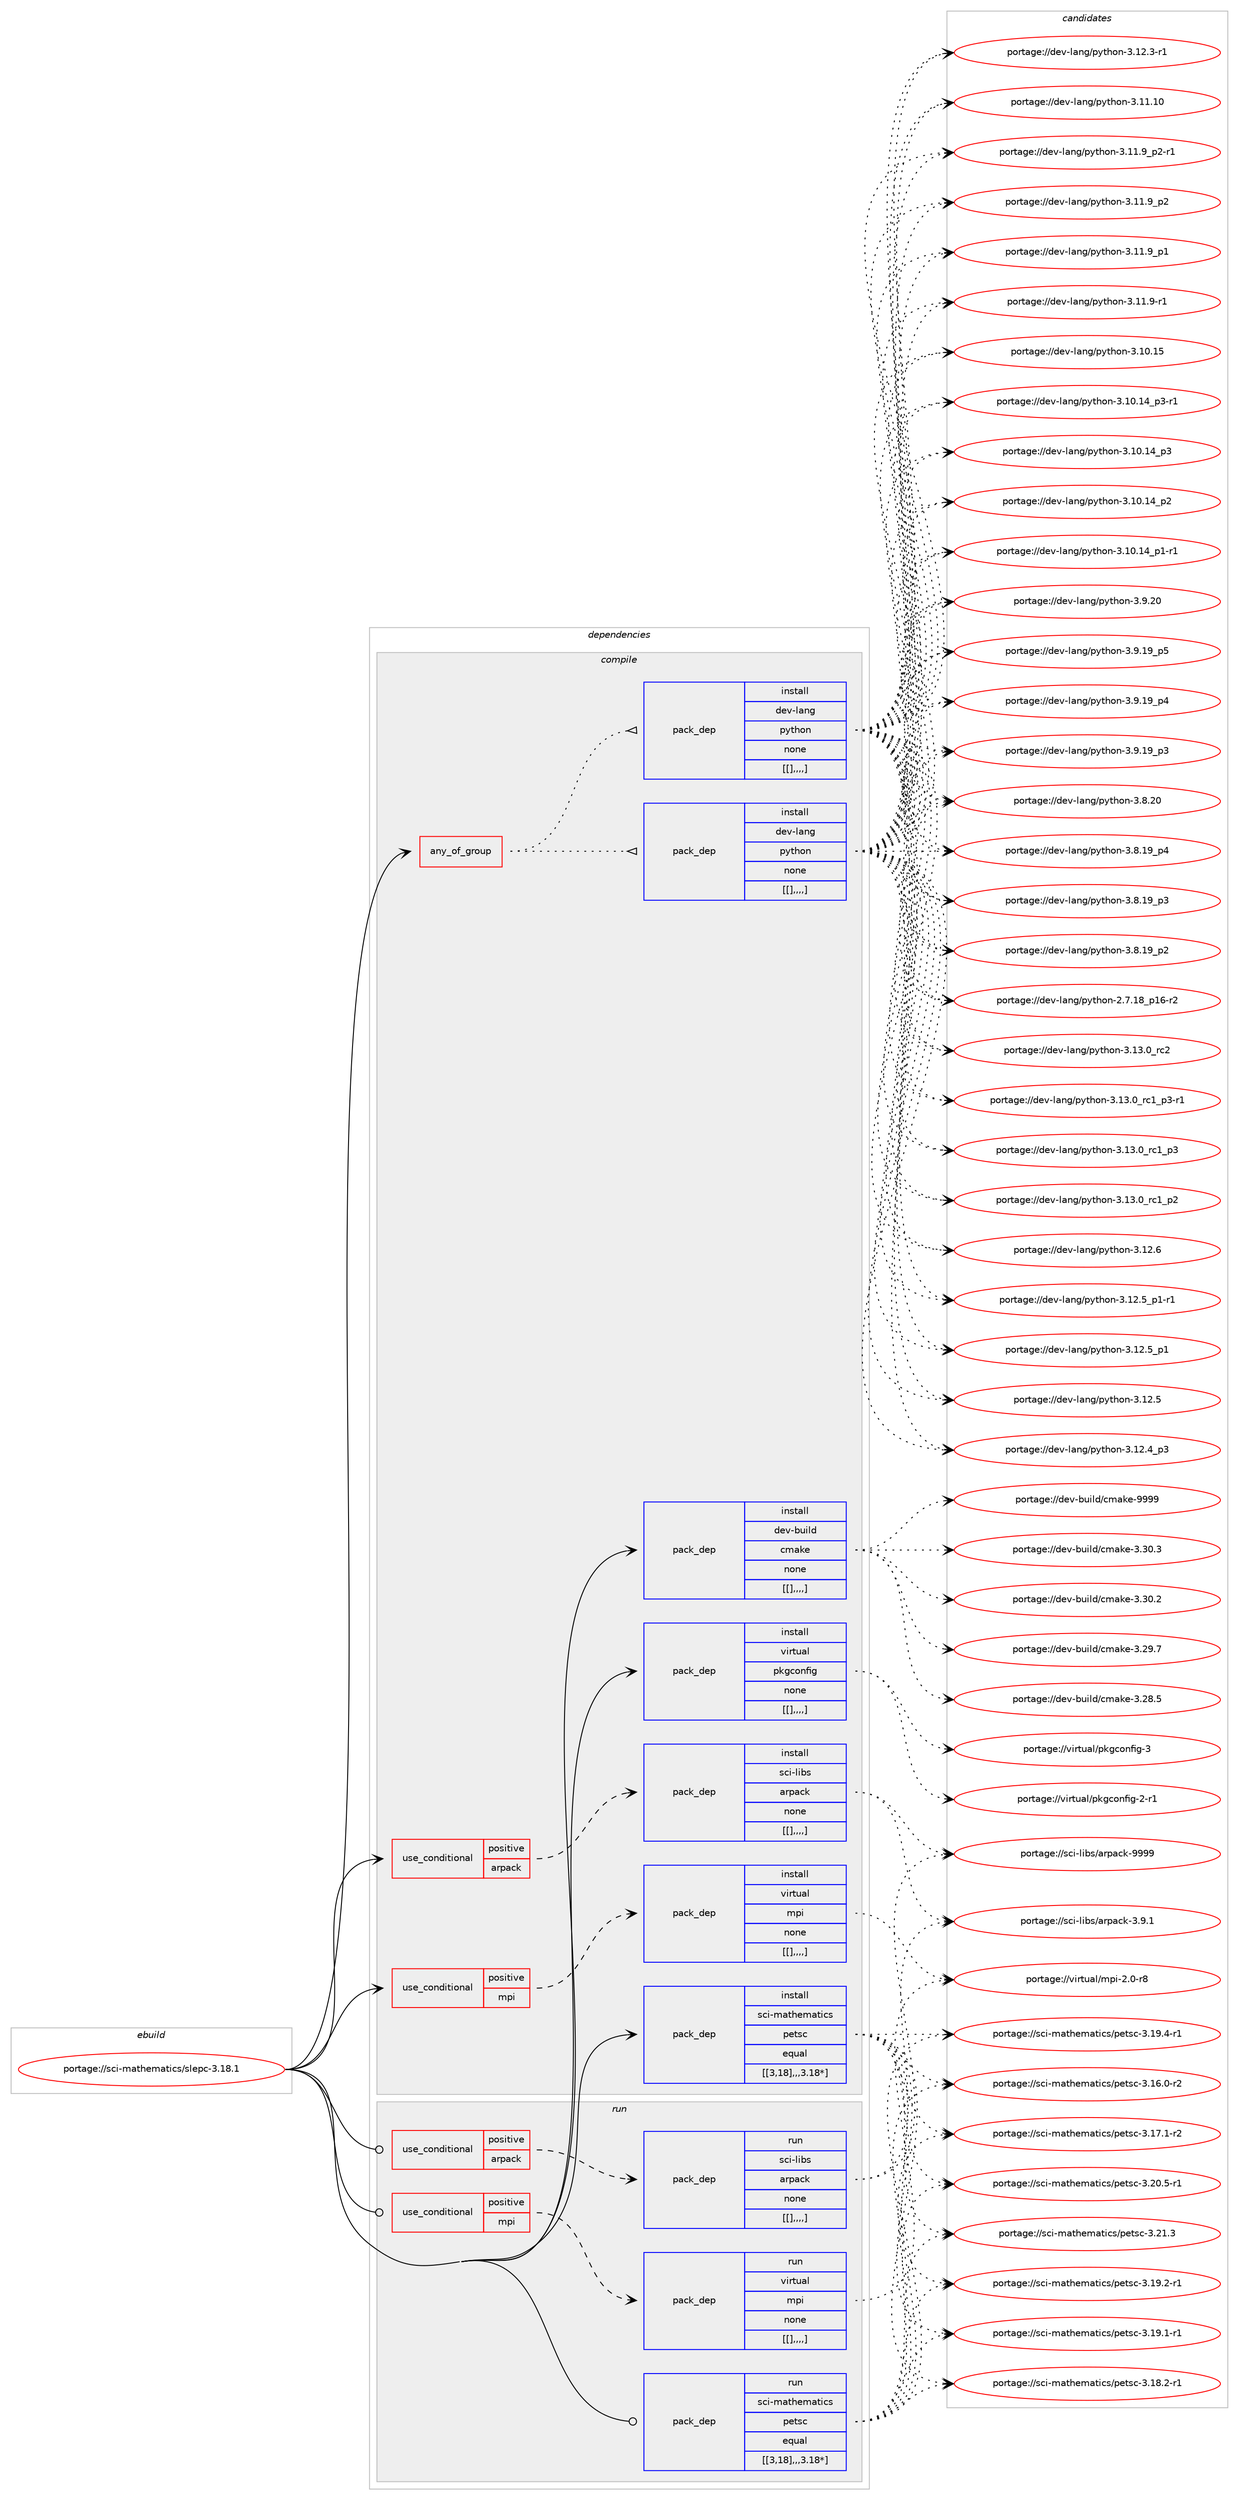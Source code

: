digraph prolog {

# *************
# Graph options
# *************

newrank=true;
concentrate=true;
compound=true;
graph [rankdir=LR,fontname=Helvetica,fontsize=10,ranksep=1.5];#, ranksep=2.5, nodesep=0.2];
edge  [arrowhead=vee];
node  [fontname=Helvetica,fontsize=10];

# **********
# The ebuild
# **********

subgraph cluster_leftcol {
color=gray;
label=<<i>ebuild</i>>;
id [label="portage://sci-mathematics/slepc-3.18.1", color=red, width=4, href="../sci-mathematics/slepc-3.18.1.svg"];
}

# ****************
# The dependencies
# ****************

subgraph cluster_midcol {
color=gray;
label=<<i>dependencies</i>>;
subgraph cluster_compile {
fillcolor="#eeeeee";
style=filled;
label=<<i>compile</i>>;
subgraph any2833 {
dependency426117 [label=<<TABLE BORDER="0" CELLBORDER="1" CELLSPACING="0" CELLPADDING="4"><TR><TD CELLPADDING="10">any_of_group</TD></TR></TABLE>>, shape=none, color=red];subgraph pack310322 {
dependency426118 [label=<<TABLE BORDER="0" CELLBORDER="1" CELLSPACING="0" CELLPADDING="4" WIDTH="220"><TR><TD ROWSPAN="6" CELLPADDING="30">pack_dep</TD></TR><TR><TD WIDTH="110">install</TD></TR><TR><TD>dev-lang</TD></TR><TR><TD>python</TD></TR><TR><TD>none</TD></TR><TR><TD>[[],,,,]</TD></TR></TABLE>>, shape=none, color=blue];
}
dependency426117:e -> dependency426118:w [weight=20,style="dotted",arrowhead="oinv"];
subgraph pack310323 {
dependency426119 [label=<<TABLE BORDER="0" CELLBORDER="1" CELLSPACING="0" CELLPADDING="4" WIDTH="220"><TR><TD ROWSPAN="6" CELLPADDING="30">pack_dep</TD></TR><TR><TD WIDTH="110">install</TD></TR><TR><TD>dev-lang</TD></TR><TR><TD>python</TD></TR><TR><TD>none</TD></TR><TR><TD>[[],,,,]</TD></TR></TABLE>>, shape=none, color=blue];
}
dependency426117:e -> dependency426119:w [weight=20,style="dotted",arrowhead="oinv"];
}
id:e -> dependency426117:w [weight=20,style="solid",arrowhead="vee"];
subgraph cond112763 {
dependency426120 [label=<<TABLE BORDER="0" CELLBORDER="1" CELLSPACING="0" CELLPADDING="4"><TR><TD ROWSPAN="3" CELLPADDING="10">use_conditional</TD></TR><TR><TD>positive</TD></TR><TR><TD>arpack</TD></TR></TABLE>>, shape=none, color=red];
subgraph pack310324 {
dependency426121 [label=<<TABLE BORDER="0" CELLBORDER="1" CELLSPACING="0" CELLPADDING="4" WIDTH="220"><TR><TD ROWSPAN="6" CELLPADDING="30">pack_dep</TD></TR><TR><TD WIDTH="110">install</TD></TR><TR><TD>sci-libs</TD></TR><TR><TD>arpack</TD></TR><TR><TD>none</TD></TR><TR><TD>[[],,,,]</TD></TR></TABLE>>, shape=none, color=blue];
}
dependency426120:e -> dependency426121:w [weight=20,style="dashed",arrowhead="vee"];
}
id:e -> dependency426120:w [weight=20,style="solid",arrowhead="vee"];
subgraph cond112764 {
dependency426122 [label=<<TABLE BORDER="0" CELLBORDER="1" CELLSPACING="0" CELLPADDING="4"><TR><TD ROWSPAN="3" CELLPADDING="10">use_conditional</TD></TR><TR><TD>positive</TD></TR><TR><TD>mpi</TD></TR></TABLE>>, shape=none, color=red];
subgraph pack310325 {
dependency426123 [label=<<TABLE BORDER="0" CELLBORDER="1" CELLSPACING="0" CELLPADDING="4" WIDTH="220"><TR><TD ROWSPAN="6" CELLPADDING="30">pack_dep</TD></TR><TR><TD WIDTH="110">install</TD></TR><TR><TD>virtual</TD></TR><TR><TD>mpi</TD></TR><TR><TD>none</TD></TR><TR><TD>[[],,,,]</TD></TR></TABLE>>, shape=none, color=blue];
}
dependency426122:e -> dependency426123:w [weight=20,style="dashed",arrowhead="vee"];
}
id:e -> dependency426122:w [weight=20,style="solid",arrowhead="vee"];
subgraph pack310326 {
dependency426124 [label=<<TABLE BORDER="0" CELLBORDER="1" CELLSPACING="0" CELLPADDING="4" WIDTH="220"><TR><TD ROWSPAN="6" CELLPADDING="30">pack_dep</TD></TR><TR><TD WIDTH="110">install</TD></TR><TR><TD>dev-build</TD></TR><TR><TD>cmake</TD></TR><TR><TD>none</TD></TR><TR><TD>[[],,,,]</TD></TR></TABLE>>, shape=none, color=blue];
}
id:e -> dependency426124:w [weight=20,style="solid",arrowhead="vee"];
subgraph pack310327 {
dependency426125 [label=<<TABLE BORDER="0" CELLBORDER="1" CELLSPACING="0" CELLPADDING="4" WIDTH="220"><TR><TD ROWSPAN="6" CELLPADDING="30">pack_dep</TD></TR><TR><TD WIDTH="110">install</TD></TR><TR><TD>sci-mathematics</TD></TR><TR><TD>petsc</TD></TR><TR><TD>equal</TD></TR><TR><TD>[[3,18],,,3.18*]</TD></TR></TABLE>>, shape=none, color=blue];
}
id:e -> dependency426125:w [weight=20,style="solid",arrowhead="vee"];
subgraph pack310328 {
dependency426126 [label=<<TABLE BORDER="0" CELLBORDER="1" CELLSPACING="0" CELLPADDING="4" WIDTH="220"><TR><TD ROWSPAN="6" CELLPADDING="30">pack_dep</TD></TR><TR><TD WIDTH="110">install</TD></TR><TR><TD>virtual</TD></TR><TR><TD>pkgconfig</TD></TR><TR><TD>none</TD></TR><TR><TD>[[],,,,]</TD></TR></TABLE>>, shape=none, color=blue];
}
id:e -> dependency426126:w [weight=20,style="solid",arrowhead="vee"];
}
subgraph cluster_compileandrun {
fillcolor="#eeeeee";
style=filled;
label=<<i>compile and run</i>>;
}
subgraph cluster_run {
fillcolor="#eeeeee";
style=filled;
label=<<i>run</i>>;
subgraph cond112765 {
dependency426127 [label=<<TABLE BORDER="0" CELLBORDER="1" CELLSPACING="0" CELLPADDING="4"><TR><TD ROWSPAN="3" CELLPADDING="10">use_conditional</TD></TR><TR><TD>positive</TD></TR><TR><TD>arpack</TD></TR></TABLE>>, shape=none, color=red];
subgraph pack310329 {
dependency426128 [label=<<TABLE BORDER="0" CELLBORDER="1" CELLSPACING="0" CELLPADDING="4" WIDTH="220"><TR><TD ROWSPAN="6" CELLPADDING="30">pack_dep</TD></TR><TR><TD WIDTH="110">run</TD></TR><TR><TD>sci-libs</TD></TR><TR><TD>arpack</TD></TR><TR><TD>none</TD></TR><TR><TD>[[],,,,]</TD></TR></TABLE>>, shape=none, color=blue];
}
dependency426127:e -> dependency426128:w [weight=20,style="dashed",arrowhead="vee"];
}
id:e -> dependency426127:w [weight=20,style="solid",arrowhead="odot"];
subgraph cond112766 {
dependency426129 [label=<<TABLE BORDER="0" CELLBORDER="1" CELLSPACING="0" CELLPADDING="4"><TR><TD ROWSPAN="3" CELLPADDING="10">use_conditional</TD></TR><TR><TD>positive</TD></TR><TR><TD>mpi</TD></TR></TABLE>>, shape=none, color=red];
subgraph pack310330 {
dependency426130 [label=<<TABLE BORDER="0" CELLBORDER="1" CELLSPACING="0" CELLPADDING="4" WIDTH="220"><TR><TD ROWSPAN="6" CELLPADDING="30">pack_dep</TD></TR><TR><TD WIDTH="110">run</TD></TR><TR><TD>virtual</TD></TR><TR><TD>mpi</TD></TR><TR><TD>none</TD></TR><TR><TD>[[],,,,]</TD></TR></TABLE>>, shape=none, color=blue];
}
dependency426129:e -> dependency426130:w [weight=20,style="dashed",arrowhead="vee"];
}
id:e -> dependency426129:w [weight=20,style="solid",arrowhead="odot"];
subgraph pack310331 {
dependency426131 [label=<<TABLE BORDER="0" CELLBORDER="1" CELLSPACING="0" CELLPADDING="4" WIDTH="220"><TR><TD ROWSPAN="6" CELLPADDING="30">pack_dep</TD></TR><TR><TD WIDTH="110">run</TD></TR><TR><TD>sci-mathematics</TD></TR><TR><TD>petsc</TD></TR><TR><TD>equal</TD></TR><TR><TD>[[3,18],,,3.18*]</TD></TR></TABLE>>, shape=none, color=blue];
}
id:e -> dependency426131:w [weight=20,style="solid",arrowhead="odot"];
}
}

# **************
# The candidates
# **************

subgraph cluster_choices {
rank=same;
color=gray;
label=<<i>candidates</i>>;

subgraph choice310322 {
color=black;
nodesep=1;
choice10010111845108971101034711212111610411111045514649514648951149950 [label="portage://dev-lang/python-3.13.0_rc2", color=red, width=4,href="../dev-lang/python-3.13.0_rc2.svg"];
choice1001011184510897110103471121211161041111104551464951464895114994995112514511449 [label="portage://dev-lang/python-3.13.0_rc1_p3-r1", color=red, width=4,href="../dev-lang/python-3.13.0_rc1_p3-r1.svg"];
choice100101118451089711010347112121116104111110455146495146489511499499511251 [label="portage://dev-lang/python-3.13.0_rc1_p3", color=red, width=4,href="../dev-lang/python-3.13.0_rc1_p3.svg"];
choice100101118451089711010347112121116104111110455146495146489511499499511250 [label="portage://dev-lang/python-3.13.0_rc1_p2", color=red, width=4,href="../dev-lang/python-3.13.0_rc1_p2.svg"];
choice10010111845108971101034711212111610411111045514649504654 [label="portage://dev-lang/python-3.12.6", color=red, width=4,href="../dev-lang/python-3.12.6.svg"];
choice1001011184510897110103471121211161041111104551464950465395112494511449 [label="portage://dev-lang/python-3.12.5_p1-r1", color=red, width=4,href="../dev-lang/python-3.12.5_p1-r1.svg"];
choice100101118451089711010347112121116104111110455146495046539511249 [label="portage://dev-lang/python-3.12.5_p1", color=red, width=4,href="../dev-lang/python-3.12.5_p1.svg"];
choice10010111845108971101034711212111610411111045514649504653 [label="portage://dev-lang/python-3.12.5", color=red, width=4,href="../dev-lang/python-3.12.5.svg"];
choice100101118451089711010347112121116104111110455146495046529511251 [label="portage://dev-lang/python-3.12.4_p3", color=red, width=4,href="../dev-lang/python-3.12.4_p3.svg"];
choice100101118451089711010347112121116104111110455146495046514511449 [label="portage://dev-lang/python-3.12.3-r1", color=red, width=4,href="../dev-lang/python-3.12.3-r1.svg"];
choice1001011184510897110103471121211161041111104551464949464948 [label="portage://dev-lang/python-3.11.10", color=red, width=4,href="../dev-lang/python-3.11.10.svg"];
choice1001011184510897110103471121211161041111104551464949465795112504511449 [label="portage://dev-lang/python-3.11.9_p2-r1", color=red, width=4,href="../dev-lang/python-3.11.9_p2-r1.svg"];
choice100101118451089711010347112121116104111110455146494946579511250 [label="portage://dev-lang/python-3.11.9_p2", color=red, width=4,href="../dev-lang/python-3.11.9_p2.svg"];
choice100101118451089711010347112121116104111110455146494946579511249 [label="portage://dev-lang/python-3.11.9_p1", color=red, width=4,href="../dev-lang/python-3.11.9_p1.svg"];
choice100101118451089711010347112121116104111110455146494946574511449 [label="portage://dev-lang/python-3.11.9-r1", color=red, width=4,href="../dev-lang/python-3.11.9-r1.svg"];
choice1001011184510897110103471121211161041111104551464948464953 [label="portage://dev-lang/python-3.10.15", color=red, width=4,href="../dev-lang/python-3.10.15.svg"];
choice100101118451089711010347112121116104111110455146494846495295112514511449 [label="portage://dev-lang/python-3.10.14_p3-r1", color=red, width=4,href="../dev-lang/python-3.10.14_p3-r1.svg"];
choice10010111845108971101034711212111610411111045514649484649529511251 [label="portage://dev-lang/python-3.10.14_p3", color=red, width=4,href="../dev-lang/python-3.10.14_p3.svg"];
choice10010111845108971101034711212111610411111045514649484649529511250 [label="portage://dev-lang/python-3.10.14_p2", color=red, width=4,href="../dev-lang/python-3.10.14_p2.svg"];
choice100101118451089711010347112121116104111110455146494846495295112494511449 [label="portage://dev-lang/python-3.10.14_p1-r1", color=red, width=4,href="../dev-lang/python-3.10.14_p1-r1.svg"];
choice10010111845108971101034711212111610411111045514657465048 [label="portage://dev-lang/python-3.9.20", color=red, width=4,href="../dev-lang/python-3.9.20.svg"];
choice100101118451089711010347112121116104111110455146574649579511253 [label="portage://dev-lang/python-3.9.19_p5", color=red, width=4,href="../dev-lang/python-3.9.19_p5.svg"];
choice100101118451089711010347112121116104111110455146574649579511252 [label="portage://dev-lang/python-3.9.19_p4", color=red, width=4,href="../dev-lang/python-3.9.19_p4.svg"];
choice100101118451089711010347112121116104111110455146574649579511251 [label="portage://dev-lang/python-3.9.19_p3", color=red, width=4,href="../dev-lang/python-3.9.19_p3.svg"];
choice10010111845108971101034711212111610411111045514656465048 [label="portage://dev-lang/python-3.8.20", color=red, width=4,href="../dev-lang/python-3.8.20.svg"];
choice100101118451089711010347112121116104111110455146564649579511252 [label="portage://dev-lang/python-3.8.19_p4", color=red, width=4,href="../dev-lang/python-3.8.19_p4.svg"];
choice100101118451089711010347112121116104111110455146564649579511251 [label="portage://dev-lang/python-3.8.19_p3", color=red, width=4,href="../dev-lang/python-3.8.19_p3.svg"];
choice100101118451089711010347112121116104111110455146564649579511250 [label="portage://dev-lang/python-3.8.19_p2", color=red, width=4,href="../dev-lang/python-3.8.19_p2.svg"];
choice100101118451089711010347112121116104111110455046554649569511249544511450 [label="portage://dev-lang/python-2.7.18_p16-r2", color=red, width=4,href="../dev-lang/python-2.7.18_p16-r2.svg"];
dependency426118:e -> choice10010111845108971101034711212111610411111045514649514648951149950:w [style=dotted,weight="100"];
dependency426118:e -> choice1001011184510897110103471121211161041111104551464951464895114994995112514511449:w [style=dotted,weight="100"];
dependency426118:e -> choice100101118451089711010347112121116104111110455146495146489511499499511251:w [style=dotted,weight="100"];
dependency426118:e -> choice100101118451089711010347112121116104111110455146495146489511499499511250:w [style=dotted,weight="100"];
dependency426118:e -> choice10010111845108971101034711212111610411111045514649504654:w [style=dotted,weight="100"];
dependency426118:e -> choice1001011184510897110103471121211161041111104551464950465395112494511449:w [style=dotted,weight="100"];
dependency426118:e -> choice100101118451089711010347112121116104111110455146495046539511249:w [style=dotted,weight="100"];
dependency426118:e -> choice10010111845108971101034711212111610411111045514649504653:w [style=dotted,weight="100"];
dependency426118:e -> choice100101118451089711010347112121116104111110455146495046529511251:w [style=dotted,weight="100"];
dependency426118:e -> choice100101118451089711010347112121116104111110455146495046514511449:w [style=dotted,weight="100"];
dependency426118:e -> choice1001011184510897110103471121211161041111104551464949464948:w [style=dotted,weight="100"];
dependency426118:e -> choice1001011184510897110103471121211161041111104551464949465795112504511449:w [style=dotted,weight="100"];
dependency426118:e -> choice100101118451089711010347112121116104111110455146494946579511250:w [style=dotted,weight="100"];
dependency426118:e -> choice100101118451089711010347112121116104111110455146494946579511249:w [style=dotted,weight="100"];
dependency426118:e -> choice100101118451089711010347112121116104111110455146494946574511449:w [style=dotted,weight="100"];
dependency426118:e -> choice1001011184510897110103471121211161041111104551464948464953:w [style=dotted,weight="100"];
dependency426118:e -> choice100101118451089711010347112121116104111110455146494846495295112514511449:w [style=dotted,weight="100"];
dependency426118:e -> choice10010111845108971101034711212111610411111045514649484649529511251:w [style=dotted,weight="100"];
dependency426118:e -> choice10010111845108971101034711212111610411111045514649484649529511250:w [style=dotted,weight="100"];
dependency426118:e -> choice100101118451089711010347112121116104111110455146494846495295112494511449:w [style=dotted,weight="100"];
dependency426118:e -> choice10010111845108971101034711212111610411111045514657465048:w [style=dotted,weight="100"];
dependency426118:e -> choice100101118451089711010347112121116104111110455146574649579511253:w [style=dotted,weight="100"];
dependency426118:e -> choice100101118451089711010347112121116104111110455146574649579511252:w [style=dotted,weight="100"];
dependency426118:e -> choice100101118451089711010347112121116104111110455146574649579511251:w [style=dotted,weight="100"];
dependency426118:e -> choice10010111845108971101034711212111610411111045514656465048:w [style=dotted,weight="100"];
dependency426118:e -> choice100101118451089711010347112121116104111110455146564649579511252:w [style=dotted,weight="100"];
dependency426118:e -> choice100101118451089711010347112121116104111110455146564649579511251:w [style=dotted,weight="100"];
dependency426118:e -> choice100101118451089711010347112121116104111110455146564649579511250:w [style=dotted,weight="100"];
dependency426118:e -> choice100101118451089711010347112121116104111110455046554649569511249544511450:w [style=dotted,weight="100"];
}
subgraph choice310323 {
color=black;
nodesep=1;
choice10010111845108971101034711212111610411111045514649514648951149950 [label="portage://dev-lang/python-3.13.0_rc2", color=red, width=4,href="../dev-lang/python-3.13.0_rc2.svg"];
choice1001011184510897110103471121211161041111104551464951464895114994995112514511449 [label="portage://dev-lang/python-3.13.0_rc1_p3-r1", color=red, width=4,href="../dev-lang/python-3.13.0_rc1_p3-r1.svg"];
choice100101118451089711010347112121116104111110455146495146489511499499511251 [label="portage://dev-lang/python-3.13.0_rc1_p3", color=red, width=4,href="../dev-lang/python-3.13.0_rc1_p3.svg"];
choice100101118451089711010347112121116104111110455146495146489511499499511250 [label="portage://dev-lang/python-3.13.0_rc1_p2", color=red, width=4,href="../dev-lang/python-3.13.0_rc1_p2.svg"];
choice10010111845108971101034711212111610411111045514649504654 [label="portage://dev-lang/python-3.12.6", color=red, width=4,href="../dev-lang/python-3.12.6.svg"];
choice1001011184510897110103471121211161041111104551464950465395112494511449 [label="portage://dev-lang/python-3.12.5_p1-r1", color=red, width=4,href="../dev-lang/python-3.12.5_p1-r1.svg"];
choice100101118451089711010347112121116104111110455146495046539511249 [label="portage://dev-lang/python-3.12.5_p1", color=red, width=4,href="../dev-lang/python-3.12.5_p1.svg"];
choice10010111845108971101034711212111610411111045514649504653 [label="portage://dev-lang/python-3.12.5", color=red, width=4,href="../dev-lang/python-3.12.5.svg"];
choice100101118451089711010347112121116104111110455146495046529511251 [label="portage://dev-lang/python-3.12.4_p3", color=red, width=4,href="../dev-lang/python-3.12.4_p3.svg"];
choice100101118451089711010347112121116104111110455146495046514511449 [label="portage://dev-lang/python-3.12.3-r1", color=red, width=4,href="../dev-lang/python-3.12.3-r1.svg"];
choice1001011184510897110103471121211161041111104551464949464948 [label="portage://dev-lang/python-3.11.10", color=red, width=4,href="../dev-lang/python-3.11.10.svg"];
choice1001011184510897110103471121211161041111104551464949465795112504511449 [label="portage://dev-lang/python-3.11.9_p2-r1", color=red, width=4,href="../dev-lang/python-3.11.9_p2-r1.svg"];
choice100101118451089711010347112121116104111110455146494946579511250 [label="portage://dev-lang/python-3.11.9_p2", color=red, width=4,href="../dev-lang/python-3.11.9_p2.svg"];
choice100101118451089711010347112121116104111110455146494946579511249 [label="portage://dev-lang/python-3.11.9_p1", color=red, width=4,href="../dev-lang/python-3.11.9_p1.svg"];
choice100101118451089711010347112121116104111110455146494946574511449 [label="portage://dev-lang/python-3.11.9-r1", color=red, width=4,href="../dev-lang/python-3.11.9-r1.svg"];
choice1001011184510897110103471121211161041111104551464948464953 [label="portage://dev-lang/python-3.10.15", color=red, width=4,href="../dev-lang/python-3.10.15.svg"];
choice100101118451089711010347112121116104111110455146494846495295112514511449 [label="portage://dev-lang/python-3.10.14_p3-r1", color=red, width=4,href="../dev-lang/python-3.10.14_p3-r1.svg"];
choice10010111845108971101034711212111610411111045514649484649529511251 [label="portage://dev-lang/python-3.10.14_p3", color=red, width=4,href="../dev-lang/python-3.10.14_p3.svg"];
choice10010111845108971101034711212111610411111045514649484649529511250 [label="portage://dev-lang/python-3.10.14_p2", color=red, width=4,href="../dev-lang/python-3.10.14_p2.svg"];
choice100101118451089711010347112121116104111110455146494846495295112494511449 [label="portage://dev-lang/python-3.10.14_p1-r1", color=red, width=4,href="../dev-lang/python-3.10.14_p1-r1.svg"];
choice10010111845108971101034711212111610411111045514657465048 [label="portage://dev-lang/python-3.9.20", color=red, width=4,href="../dev-lang/python-3.9.20.svg"];
choice100101118451089711010347112121116104111110455146574649579511253 [label="portage://dev-lang/python-3.9.19_p5", color=red, width=4,href="../dev-lang/python-3.9.19_p5.svg"];
choice100101118451089711010347112121116104111110455146574649579511252 [label="portage://dev-lang/python-3.9.19_p4", color=red, width=4,href="../dev-lang/python-3.9.19_p4.svg"];
choice100101118451089711010347112121116104111110455146574649579511251 [label="portage://dev-lang/python-3.9.19_p3", color=red, width=4,href="../dev-lang/python-3.9.19_p3.svg"];
choice10010111845108971101034711212111610411111045514656465048 [label="portage://dev-lang/python-3.8.20", color=red, width=4,href="../dev-lang/python-3.8.20.svg"];
choice100101118451089711010347112121116104111110455146564649579511252 [label="portage://dev-lang/python-3.8.19_p4", color=red, width=4,href="../dev-lang/python-3.8.19_p4.svg"];
choice100101118451089711010347112121116104111110455146564649579511251 [label="portage://dev-lang/python-3.8.19_p3", color=red, width=4,href="../dev-lang/python-3.8.19_p3.svg"];
choice100101118451089711010347112121116104111110455146564649579511250 [label="portage://dev-lang/python-3.8.19_p2", color=red, width=4,href="../dev-lang/python-3.8.19_p2.svg"];
choice100101118451089711010347112121116104111110455046554649569511249544511450 [label="portage://dev-lang/python-2.7.18_p16-r2", color=red, width=4,href="../dev-lang/python-2.7.18_p16-r2.svg"];
dependency426119:e -> choice10010111845108971101034711212111610411111045514649514648951149950:w [style=dotted,weight="100"];
dependency426119:e -> choice1001011184510897110103471121211161041111104551464951464895114994995112514511449:w [style=dotted,weight="100"];
dependency426119:e -> choice100101118451089711010347112121116104111110455146495146489511499499511251:w [style=dotted,weight="100"];
dependency426119:e -> choice100101118451089711010347112121116104111110455146495146489511499499511250:w [style=dotted,weight="100"];
dependency426119:e -> choice10010111845108971101034711212111610411111045514649504654:w [style=dotted,weight="100"];
dependency426119:e -> choice1001011184510897110103471121211161041111104551464950465395112494511449:w [style=dotted,weight="100"];
dependency426119:e -> choice100101118451089711010347112121116104111110455146495046539511249:w [style=dotted,weight="100"];
dependency426119:e -> choice10010111845108971101034711212111610411111045514649504653:w [style=dotted,weight="100"];
dependency426119:e -> choice100101118451089711010347112121116104111110455146495046529511251:w [style=dotted,weight="100"];
dependency426119:e -> choice100101118451089711010347112121116104111110455146495046514511449:w [style=dotted,weight="100"];
dependency426119:e -> choice1001011184510897110103471121211161041111104551464949464948:w [style=dotted,weight="100"];
dependency426119:e -> choice1001011184510897110103471121211161041111104551464949465795112504511449:w [style=dotted,weight="100"];
dependency426119:e -> choice100101118451089711010347112121116104111110455146494946579511250:w [style=dotted,weight="100"];
dependency426119:e -> choice100101118451089711010347112121116104111110455146494946579511249:w [style=dotted,weight="100"];
dependency426119:e -> choice100101118451089711010347112121116104111110455146494946574511449:w [style=dotted,weight="100"];
dependency426119:e -> choice1001011184510897110103471121211161041111104551464948464953:w [style=dotted,weight="100"];
dependency426119:e -> choice100101118451089711010347112121116104111110455146494846495295112514511449:w [style=dotted,weight="100"];
dependency426119:e -> choice10010111845108971101034711212111610411111045514649484649529511251:w [style=dotted,weight="100"];
dependency426119:e -> choice10010111845108971101034711212111610411111045514649484649529511250:w [style=dotted,weight="100"];
dependency426119:e -> choice100101118451089711010347112121116104111110455146494846495295112494511449:w [style=dotted,weight="100"];
dependency426119:e -> choice10010111845108971101034711212111610411111045514657465048:w [style=dotted,weight="100"];
dependency426119:e -> choice100101118451089711010347112121116104111110455146574649579511253:w [style=dotted,weight="100"];
dependency426119:e -> choice100101118451089711010347112121116104111110455146574649579511252:w [style=dotted,weight="100"];
dependency426119:e -> choice100101118451089711010347112121116104111110455146574649579511251:w [style=dotted,weight="100"];
dependency426119:e -> choice10010111845108971101034711212111610411111045514656465048:w [style=dotted,weight="100"];
dependency426119:e -> choice100101118451089711010347112121116104111110455146564649579511252:w [style=dotted,weight="100"];
dependency426119:e -> choice100101118451089711010347112121116104111110455146564649579511251:w [style=dotted,weight="100"];
dependency426119:e -> choice100101118451089711010347112121116104111110455146564649579511250:w [style=dotted,weight="100"];
dependency426119:e -> choice100101118451089711010347112121116104111110455046554649569511249544511450:w [style=dotted,weight="100"];
}
subgraph choice310324 {
color=black;
nodesep=1;
choice115991054510810598115479711411297991074557575757 [label="portage://sci-libs/arpack-9999", color=red, width=4,href="../sci-libs/arpack-9999.svg"];
choice11599105451081059811547971141129799107455146574649 [label="portage://sci-libs/arpack-3.9.1", color=red, width=4,href="../sci-libs/arpack-3.9.1.svg"];
dependency426121:e -> choice115991054510810598115479711411297991074557575757:w [style=dotted,weight="100"];
dependency426121:e -> choice11599105451081059811547971141129799107455146574649:w [style=dotted,weight="100"];
}
subgraph choice310325 {
color=black;
nodesep=1;
choice1181051141161179710847109112105455046484511456 [label="portage://virtual/mpi-2.0-r8", color=red, width=4,href="../virtual/mpi-2.0-r8.svg"];
dependency426123:e -> choice1181051141161179710847109112105455046484511456:w [style=dotted,weight="100"];
}
subgraph choice310326 {
color=black;
nodesep=1;
choice10010111845981171051081004799109971071014557575757 [label="portage://dev-build/cmake-9999", color=red, width=4,href="../dev-build/cmake-9999.svg"];
choice100101118459811710510810047991099710710145514651484651 [label="portage://dev-build/cmake-3.30.3", color=red, width=4,href="../dev-build/cmake-3.30.3.svg"];
choice100101118459811710510810047991099710710145514651484650 [label="portage://dev-build/cmake-3.30.2", color=red, width=4,href="../dev-build/cmake-3.30.2.svg"];
choice100101118459811710510810047991099710710145514650574655 [label="portage://dev-build/cmake-3.29.7", color=red, width=4,href="../dev-build/cmake-3.29.7.svg"];
choice100101118459811710510810047991099710710145514650564653 [label="portage://dev-build/cmake-3.28.5", color=red, width=4,href="../dev-build/cmake-3.28.5.svg"];
dependency426124:e -> choice10010111845981171051081004799109971071014557575757:w [style=dotted,weight="100"];
dependency426124:e -> choice100101118459811710510810047991099710710145514651484651:w [style=dotted,weight="100"];
dependency426124:e -> choice100101118459811710510810047991099710710145514651484650:w [style=dotted,weight="100"];
dependency426124:e -> choice100101118459811710510810047991099710710145514650574655:w [style=dotted,weight="100"];
dependency426124:e -> choice100101118459811710510810047991099710710145514650564653:w [style=dotted,weight="100"];
}
subgraph choice310327 {
color=black;
nodesep=1;
choice1159910545109971161041011099711610599115471121011161159945514650494651 [label="portage://sci-mathematics/petsc-3.21.3", color=red, width=4,href="../sci-mathematics/petsc-3.21.3.svg"];
choice11599105451099711610410110997116105991154711210111611599455146504846534511449 [label="portage://sci-mathematics/petsc-3.20.5-r1", color=red, width=4,href="../sci-mathematics/petsc-3.20.5-r1.svg"];
choice11599105451099711610410110997116105991154711210111611599455146495746524511449 [label="portage://sci-mathematics/petsc-3.19.4-r1", color=red, width=4,href="../sci-mathematics/petsc-3.19.4-r1.svg"];
choice11599105451099711610410110997116105991154711210111611599455146495746504511449 [label="portage://sci-mathematics/petsc-3.19.2-r1", color=red, width=4,href="../sci-mathematics/petsc-3.19.2-r1.svg"];
choice11599105451099711610410110997116105991154711210111611599455146495746494511449 [label="portage://sci-mathematics/petsc-3.19.1-r1", color=red, width=4,href="../sci-mathematics/petsc-3.19.1-r1.svg"];
choice11599105451099711610410110997116105991154711210111611599455146495646504511449 [label="portage://sci-mathematics/petsc-3.18.2-r1", color=red, width=4,href="../sci-mathematics/petsc-3.18.2-r1.svg"];
choice11599105451099711610410110997116105991154711210111611599455146495546494511450 [label="portage://sci-mathematics/petsc-3.17.1-r2", color=red, width=4,href="../sci-mathematics/petsc-3.17.1-r2.svg"];
choice11599105451099711610410110997116105991154711210111611599455146495446484511450 [label="portage://sci-mathematics/petsc-3.16.0-r2", color=red, width=4,href="../sci-mathematics/petsc-3.16.0-r2.svg"];
dependency426125:e -> choice1159910545109971161041011099711610599115471121011161159945514650494651:w [style=dotted,weight="100"];
dependency426125:e -> choice11599105451099711610410110997116105991154711210111611599455146504846534511449:w [style=dotted,weight="100"];
dependency426125:e -> choice11599105451099711610410110997116105991154711210111611599455146495746524511449:w [style=dotted,weight="100"];
dependency426125:e -> choice11599105451099711610410110997116105991154711210111611599455146495746504511449:w [style=dotted,weight="100"];
dependency426125:e -> choice11599105451099711610410110997116105991154711210111611599455146495746494511449:w [style=dotted,weight="100"];
dependency426125:e -> choice11599105451099711610410110997116105991154711210111611599455146495646504511449:w [style=dotted,weight="100"];
dependency426125:e -> choice11599105451099711610410110997116105991154711210111611599455146495546494511450:w [style=dotted,weight="100"];
dependency426125:e -> choice11599105451099711610410110997116105991154711210111611599455146495446484511450:w [style=dotted,weight="100"];
}
subgraph choice310328 {
color=black;
nodesep=1;
choice1181051141161179710847112107103991111101021051034551 [label="portage://virtual/pkgconfig-3", color=red, width=4,href="../virtual/pkgconfig-3.svg"];
choice11810511411611797108471121071039911111010210510345504511449 [label="portage://virtual/pkgconfig-2-r1", color=red, width=4,href="../virtual/pkgconfig-2-r1.svg"];
dependency426126:e -> choice1181051141161179710847112107103991111101021051034551:w [style=dotted,weight="100"];
dependency426126:e -> choice11810511411611797108471121071039911111010210510345504511449:w [style=dotted,weight="100"];
}
subgraph choice310329 {
color=black;
nodesep=1;
choice115991054510810598115479711411297991074557575757 [label="portage://sci-libs/arpack-9999", color=red, width=4,href="../sci-libs/arpack-9999.svg"];
choice11599105451081059811547971141129799107455146574649 [label="portage://sci-libs/arpack-3.9.1", color=red, width=4,href="../sci-libs/arpack-3.9.1.svg"];
dependency426128:e -> choice115991054510810598115479711411297991074557575757:w [style=dotted,weight="100"];
dependency426128:e -> choice11599105451081059811547971141129799107455146574649:w [style=dotted,weight="100"];
}
subgraph choice310330 {
color=black;
nodesep=1;
choice1181051141161179710847109112105455046484511456 [label="portage://virtual/mpi-2.0-r8", color=red, width=4,href="../virtual/mpi-2.0-r8.svg"];
dependency426130:e -> choice1181051141161179710847109112105455046484511456:w [style=dotted,weight="100"];
}
subgraph choice310331 {
color=black;
nodesep=1;
choice1159910545109971161041011099711610599115471121011161159945514650494651 [label="portage://sci-mathematics/petsc-3.21.3", color=red, width=4,href="../sci-mathematics/petsc-3.21.3.svg"];
choice11599105451099711610410110997116105991154711210111611599455146504846534511449 [label="portage://sci-mathematics/petsc-3.20.5-r1", color=red, width=4,href="../sci-mathematics/petsc-3.20.5-r1.svg"];
choice11599105451099711610410110997116105991154711210111611599455146495746524511449 [label="portage://sci-mathematics/petsc-3.19.4-r1", color=red, width=4,href="../sci-mathematics/petsc-3.19.4-r1.svg"];
choice11599105451099711610410110997116105991154711210111611599455146495746504511449 [label="portage://sci-mathematics/petsc-3.19.2-r1", color=red, width=4,href="../sci-mathematics/petsc-3.19.2-r1.svg"];
choice11599105451099711610410110997116105991154711210111611599455146495746494511449 [label="portage://sci-mathematics/petsc-3.19.1-r1", color=red, width=4,href="../sci-mathematics/petsc-3.19.1-r1.svg"];
choice11599105451099711610410110997116105991154711210111611599455146495646504511449 [label="portage://sci-mathematics/petsc-3.18.2-r1", color=red, width=4,href="../sci-mathematics/petsc-3.18.2-r1.svg"];
choice11599105451099711610410110997116105991154711210111611599455146495546494511450 [label="portage://sci-mathematics/petsc-3.17.1-r2", color=red, width=4,href="../sci-mathematics/petsc-3.17.1-r2.svg"];
choice11599105451099711610410110997116105991154711210111611599455146495446484511450 [label="portage://sci-mathematics/petsc-3.16.0-r2", color=red, width=4,href="../sci-mathematics/petsc-3.16.0-r2.svg"];
dependency426131:e -> choice1159910545109971161041011099711610599115471121011161159945514650494651:w [style=dotted,weight="100"];
dependency426131:e -> choice11599105451099711610410110997116105991154711210111611599455146504846534511449:w [style=dotted,weight="100"];
dependency426131:e -> choice11599105451099711610410110997116105991154711210111611599455146495746524511449:w [style=dotted,weight="100"];
dependency426131:e -> choice11599105451099711610410110997116105991154711210111611599455146495746504511449:w [style=dotted,weight="100"];
dependency426131:e -> choice11599105451099711610410110997116105991154711210111611599455146495746494511449:w [style=dotted,weight="100"];
dependency426131:e -> choice11599105451099711610410110997116105991154711210111611599455146495646504511449:w [style=dotted,weight="100"];
dependency426131:e -> choice11599105451099711610410110997116105991154711210111611599455146495546494511450:w [style=dotted,weight="100"];
dependency426131:e -> choice11599105451099711610410110997116105991154711210111611599455146495446484511450:w [style=dotted,weight="100"];
}
}

}
